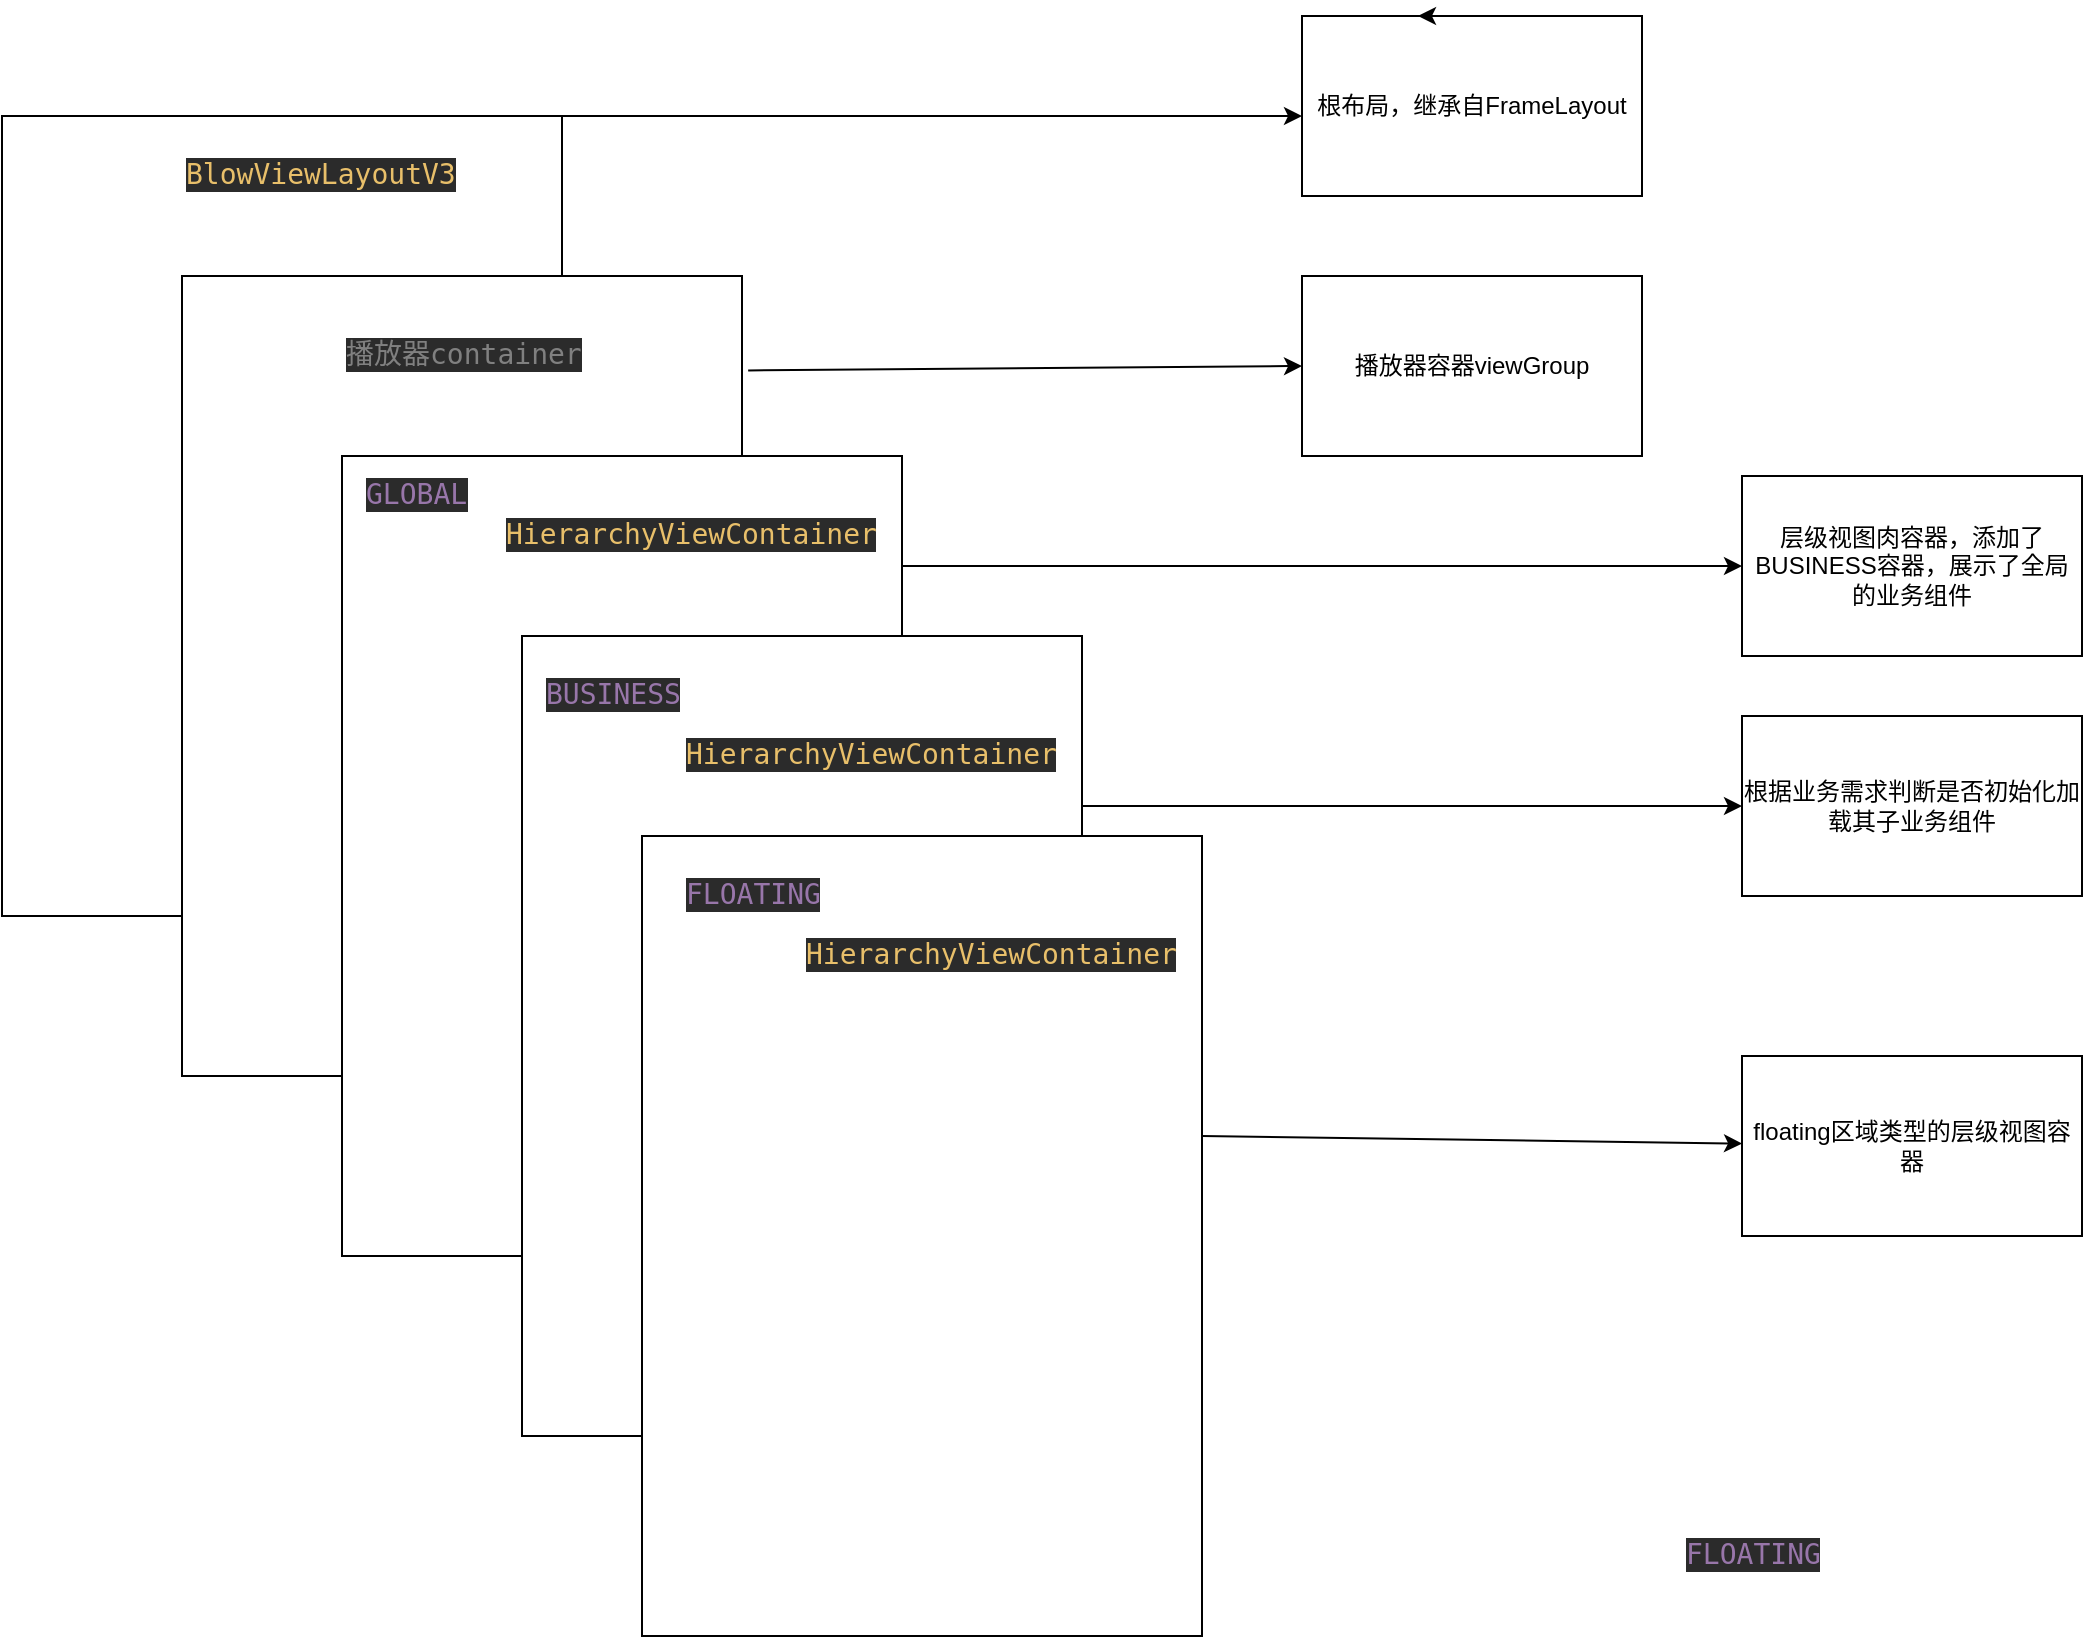 <mxfile version="13.10.5" type="github">
  <diagram id="C5RBs43oDa-KdzZeNtuy" name="Page-1">
    <mxGraphModel dx="1426" dy="737" grid="1" gridSize="10" guides="1" tooltips="1" connect="1" arrows="1" fold="1" page="1" pageScale="1" pageWidth="827" pageHeight="1169" math="0" shadow="0">
      <root>
        <mxCell id="WIyWlLk6GJQsqaUBKTNV-0" />
        <mxCell id="WIyWlLk6GJQsqaUBKTNV-1" parent="WIyWlLk6GJQsqaUBKTNV-0" />
        <mxCell id="ZWcvLshL3i0wxRY5K2vE-22" style="edgeStyle=orthogonalEdgeStyle;rounded=0;orthogonalLoop=1;jettySize=auto;html=1;exitX=1;exitY=0;exitDx=0;exitDy=0;" edge="1" parent="WIyWlLk6GJQsqaUBKTNV-1" source="ZWcvLshL3i0wxRY5K2vE-8">
          <mxGeometry relative="1" as="geometry">
            <mxPoint x="820" y="90" as="targetPoint" />
            <Array as="points">
              <mxPoint x="560" y="90" />
              <mxPoint x="560" y="90" />
            </Array>
          </mxGeometry>
        </mxCell>
        <mxCell id="ZWcvLshL3i0wxRY5K2vE-8" value="" style="whiteSpace=wrap;html=1;" vertex="1" parent="WIyWlLk6GJQsqaUBKTNV-1">
          <mxGeometry x="170" y="90" width="280" height="400" as="geometry" />
        </mxCell>
        <mxCell id="ZWcvLshL3i0wxRY5K2vE-0" value="" style="whiteSpace=wrap;html=1;" vertex="1" parent="WIyWlLk6GJQsqaUBKTNV-1">
          <mxGeometry x="260" y="170" width="280" height="400" as="geometry" />
        </mxCell>
        <mxCell id="ZWcvLshL3i0wxRY5K2vE-5" value="&lt;pre style=&quot;background-color: #2b2b2b ; color: #a9b7c6 ; font-family: &amp;quot;menlo&amp;quot; , monospace ; font-size: 10.5pt&quot;&gt;&lt;span style=&quot;color: #e8bf6a&quot;&gt;BlowViewLayoutV3&lt;/span&gt;&lt;/pre&gt;" style="text;whiteSpace=wrap;html=1;" vertex="1" parent="WIyWlLk6GJQsqaUBKTNV-1">
          <mxGeometry x="260" y="90" width="160" height="60" as="geometry" />
        </mxCell>
        <mxCell id="ZWcvLshL3i0wxRY5K2vE-7" value="&lt;pre style=&quot;background-color: #2b2b2b ; color: #a9b7c6 ; font-family: &amp;quot;menlo&amp;quot; , monospace ; font-size: 10.5pt&quot;&gt;&lt;span style=&quot;color: #808080&quot;&gt;播放器container&lt;/span&gt;&lt;/pre&gt;" style="text;whiteSpace=wrap;html=1;" vertex="1" parent="WIyWlLk6GJQsqaUBKTNV-1">
          <mxGeometry x="340" y="180" width="140" height="60" as="geometry" />
        </mxCell>
        <mxCell id="ZWcvLshL3i0wxRY5K2vE-12" value="" style="whiteSpace=wrap;html=1;" vertex="1" parent="WIyWlLk6GJQsqaUBKTNV-1">
          <mxGeometry x="340" y="260" width="280" height="400" as="geometry" />
        </mxCell>
        <mxCell id="ZWcvLshL3i0wxRY5K2vE-13" value="&lt;pre style=&quot;background-color: #2b2b2b ; color: #a9b7c6 ; font-family: &amp;quot;menlo&amp;quot; , monospace ; font-size: 10.5pt&quot;&gt;&lt;span style=&quot;color: #e8bf6a&quot;&gt;HierarchyViewContainer&lt;/span&gt;&lt;/pre&gt;" style="text;whiteSpace=wrap;html=1;" vertex="1" parent="WIyWlLk6GJQsqaUBKTNV-1">
          <mxGeometry x="420" y="270" width="210" height="60" as="geometry" />
        </mxCell>
        <mxCell id="ZWcvLshL3i0wxRY5K2vE-14" value="" style="whiteSpace=wrap;html=1;" vertex="1" parent="WIyWlLk6GJQsqaUBKTNV-1">
          <mxGeometry x="430" y="350" width="280" height="400" as="geometry" />
        </mxCell>
        <mxCell id="ZWcvLshL3i0wxRY5K2vE-15" value="&lt;pre style=&quot;background-color: #2b2b2b ; color: #a9b7c6 ; font-family: &amp;quot;menlo&amp;quot; , monospace ; font-size: 10.5pt&quot;&gt;&lt;span style=&quot;color: #e8bf6a&quot;&gt;HierarchyViewContainer&lt;/span&gt;&lt;/pre&gt;" style="text;whiteSpace=wrap;html=1;" vertex="1" parent="WIyWlLk6GJQsqaUBKTNV-1">
          <mxGeometry x="510" y="380" width="210" height="60" as="geometry" />
        </mxCell>
        <mxCell id="ZWcvLshL3i0wxRY5K2vE-17" value="&lt;pre style=&quot;background-color: #2b2b2b ; color: #a9b7c6 ; font-family: &amp;quot;menlo&amp;quot; , monospace ; font-size: 10.5pt&quot;&gt;&lt;span style=&quot;color: #9876aa&quot;&gt;GLOBAL&lt;/span&gt;&lt;/pre&gt;" style="text;whiteSpace=wrap;html=1;" vertex="1" parent="WIyWlLk6GJQsqaUBKTNV-1">
          <mxGeometry x="350" y="250" width="80" height="60" as="geometry" />
        </mxCell>
        <mxCell id="ZWcvLshL3i0wxRY5K2vE-18" value="&lt;pre style=&quot;background-color: #2b2b2b ; color: #a9b7c6 ; font-family: &amp;quot;menlo&amp;quot; , monospace ; font-size: 10.5pt&quot;&gt;&lt;span style=&quot;color: #9876aa&quot;&gt;BUSINESS&lt;/span&gt;&lt;/pre&gt;" style="text;whiteSpace=wrap;html=1;" vertex="1" parent="WIyWlLk6GJQsqaUBKTNV-1">
          <mxGeometry x="440" y="350" width="90" height="60" as="geometry" />
        </mxCell>
        <mxCell id="ZWcvLshL3i0wxRY5K2vE-19" value="" style="whiteSpace=wrap;html=1;" vertex="1" parent="WIyWlLk6GJQsqaUBKTNV-1">
          <mxGeometry x="490" y="450" width="280" height="400" as="geometry" />
        </mxCell>
        <mxCell id="ZWcvLshL3i0wxRY5K2vE-20" value="&lt;pre style=&quot;background-color: #2b2b2b ; color: #a9b7c6 ; font-family: &amp;quot;menlo&amp;quot; , monospace ; font-size: 10.5pt&quot;&gt;&lt;span style=&quot;color: #e8bf6a&quot;&gt;HierarchyViewContainer&lt;/span&gt;&lt;/pre&gt;" style="text;whiteSpace=wrap;html=1;" vertex="1" parent="WIyWlLk6GJQsqaUBKTNV-1">
          <mxGeometry x="570" y="480" width="210" height="60" as="geometry" />
        </mxCell>
        <mxCell id="ZWcvLshL3i0wxRY5K2vE-21" value="&lt;pre style=&quot;background-color: #2b2b2b ; color: #a9b7c6 ; font-family: &amp;quot;menlo&amp;quot; , monospace ; font-size: 10.5pt&quot;&gt;&lt;span style=&quot;color: #9876aa&quot;&gt;FLOATING&lt;/span&gt;&lt;/pre&gt;" style="text;whiteSpace=wrap;html=1;" vertex="1" parent="WIyWlLk6GJQsqaUBKTNV-1">
          <mxGeometry x="510" y="450" width="90" height="60" as="geometry" />
        </mxCell>
        <mxCell id="ZWcvLshL3i0wxRY5K2vE-23" value="根布局，继承自FrameLayout" style="whiteSpace=wrap;html=1;" vertex="1" parent="WIyWlLk6GJQsqaUBKTNV-1">
          <mxGeometry x="820" y="40" width="170" height="90" as="geometry" />
        </mxCell>
        <mxCell id="ZWcvLshL3i0wxRY5K2vE-27" value="播放器容器viewGroup" style="whiteSpace=wrap;html=1;" vertex="1" parent="WIyWlLk6GJQsqaUBKTNV-1">
          <mxGeometry x="820" y="170" width="170" height="90" as="geometry" />
        </mxCell>
        <mxCell id="ZWcvLshL3i0wxRY5K2vE-29" value="" style="endArrow=classic;html=1;entryX=0;entryY=0.5;entryDx=0;entryDy=0;exitX=1.011;exitY=0.118;exitDx=0;exitDy=0;exitPerimeter=0;" edge="1" parent="WIyWlLk6GJQsqaUBKTNV-1" source="ZWcvLshL3i0wxRY5K2vE-0" target="ZWcvLshL3i0wxRY5K2vE-27">
          <mxGeometry width="50" height="50" relative="1" as="geometry">
            <mxPoint x="540" y="200" as="sourcePoint" />
            <mxPoint x="580" y="220" as="targetPoint" />
          </mxGeometry>
        </mxCell>
        <mxCell id="ZWcvLshL3i0wxRY5K2vE-31" style="edgeStyle=orthogonalEdgeStyle;rounded=0;orthogonalLoop=1;jettySize=auto;html=1;exitX=0.5;exitY=0;exitDx=0;exitDy=0;entryX=0.341;entryY=0.011;entryDx=0;entryDy=0;entryPerimeter=0;" edge="1" parent="WIyWlLk6GJQsqaUBKTNV-1" source="ZWcvLshL3i0wxRY5K2vE-23" target="ZWcvLshL3i0wxRY5K2vE-23">
          <mxGeometry relative="1" as="geometry" />
        </mxCell>
        <mxCell id="ZWcvLshL3i0wxRY5K2vE-32" value="层级视图肉容器，添加了BUSINESS容器，展示了全局的业务组件" style="whiteSpace=wrap;html=1;" vertex="1" parent="WIyWlLk6GJQsqaUBKTNV-1">
          <mxGeometry x="1040" y="270" width="170" height="90" as="geometry" />
        </mxCell>
        <mxCell id="ZWcvLshL3i0wxRY5K2vE-35" value="" style="endArrow=classic;html=1;entryX=0;entryY=0.5;entryDx=0;entryDy=0;" edge="1" parent="WIyWlLk6GJQsqaUBKTNV-1" target="ZWcvLshL3i0wxRY5K2vE-32">
          <mxGeometry width="50" height="50" relative="1" as="geometry">
            <mxPoint x="620" y="315" as="sourcePoint" />
            <mxPoint x="670" y="270" as="targetPoint" />
            <Array as="points">
              <mxPoint x="680" y="315" />
            </Array>
          </mxGeometry>
        </mxCell>
        <mxCell id="ZWcvLshL3i0wxRY5K2vE-36" value="根据业务需求判断是否初始化加载其子业务组件" style="whiteSpace=wrap;html=1;" vertex="1" parent="WIyWlLk6GJQsqaUBKTNV-1">
          <mxGeometry x="1040" y="390" width="170" height="90" as="geometry" />
        </mxCell>
        <mxCell id="ZWcvLshL3i0wxRY5K2vE-37" value="" style="endArrow=classic;html=1;entryX=0;entryY=0.5;entryDx=0;entryDy=0;" edge="1" parent="WIyWlLk6GJQsqaUBKTNV-1" target="ZWcvLshL3i0wxRY5K2vE-36">
          <mxGeometry width="50" height="50" relative="1" as="geometry">
            <mxPoint x="710" y="435" as="sourcePoint" />
            <mxPoint x="760" y="385" as="targetPoint" />
          </mxGeometry>
        </mxCell>
        <mxCell id="ZWcvLshL3i0wxRY5K2vE-38" value="&lt;pre style=&quot;background-color: #2b2b2b ; color: #a9b7c6 ; font-family: &amp;quot;menlo&amp;quot; , monospace ; font-size: 10.5pt&quot;&gt;&lt;span style=&quot;color: #9876aa&quot;&gt;FLOATING&lt;/span&gt;&lt;/pre&gt;" style="text;whiteSpace=wrap;html=1;" vertex="1" parent="WIyWlLk6GJQsqaUBKTNV-1">
          <mxGeometry x="1010" y="780" width="90" height="60" as="geometry" />
        </mxCell>
        <mxCell id="ZWcvLshL3i0wxRY5K2vE-39" value="floating区域类型的层级视图容器" style="whiteSpace=wrap;html=1;" vertex="1" parent="WIyWlLk6GJQsqaUBKTNV-1">
          <mxGeometry x="1040" y="560" width="170" height="90" as="geometry" />
        </mxCell>
        <mxCell id="ZWcvLshL3i0wxRY5K2vE-40" value="" style="endArrow=classic;html=1;" edge="1" parent="WIyWlLk6GJQsqaUBKTNV-1" target="ZWcvLshL3i0wxRY5K2vE-39">
          <mxGeometry width="50" height="50" relative="1" as="geometry">
            <mxPoint x="770" y="600" as="sourcePoint" />
            <mxPoint x="930" y="580" as="targetPoint" />
            <Array as="points" />
          </mxGeometry>
        </mxCell>
      </root>
    </mxGraphModel>
  </diagram>
</mxfile>
